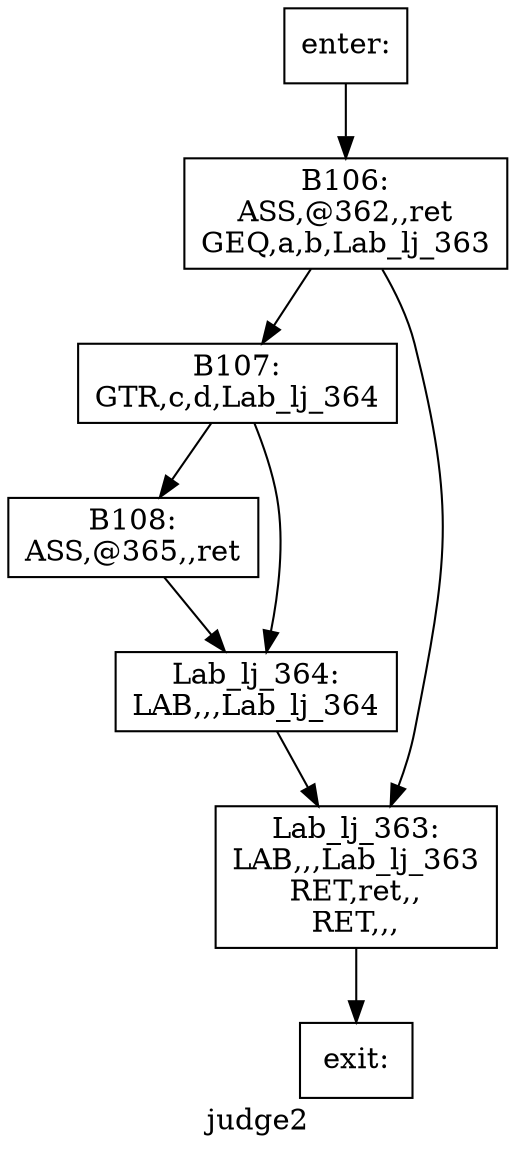 digraph judge2{
label =judge2
B106[label="B106:\nASS,@362,,ret\nGEQ,a,b,Lab_lj_363\n" shape=box]
B107[label="B107:\nGTR,c,d,Lab_lj_364\n" shape=box]
B108[label="B108:\nASS,@365,,ret\n" shape=box]
Lab_lj_363[label="Lab_lj_363:\nLAB,,,Lab_lj_363\nRET,ret,,\nRET,,,\n" shape=box]
Lab_lj_364[label="Lab_lj_364:\nLAB,,,Lab_lj_364\n" shape=box]
enter[label="enter:\n" shape=box]
exit[label="exit:\n" shape=box]
B106->B107
B106->Lab_lj_363
B107->B108
B107->Lab_lj_364
B108->Lab_lj_364
Lab_lj_363->exit
Lab_lj_364->Lab_lj_363
enter->B106
}
